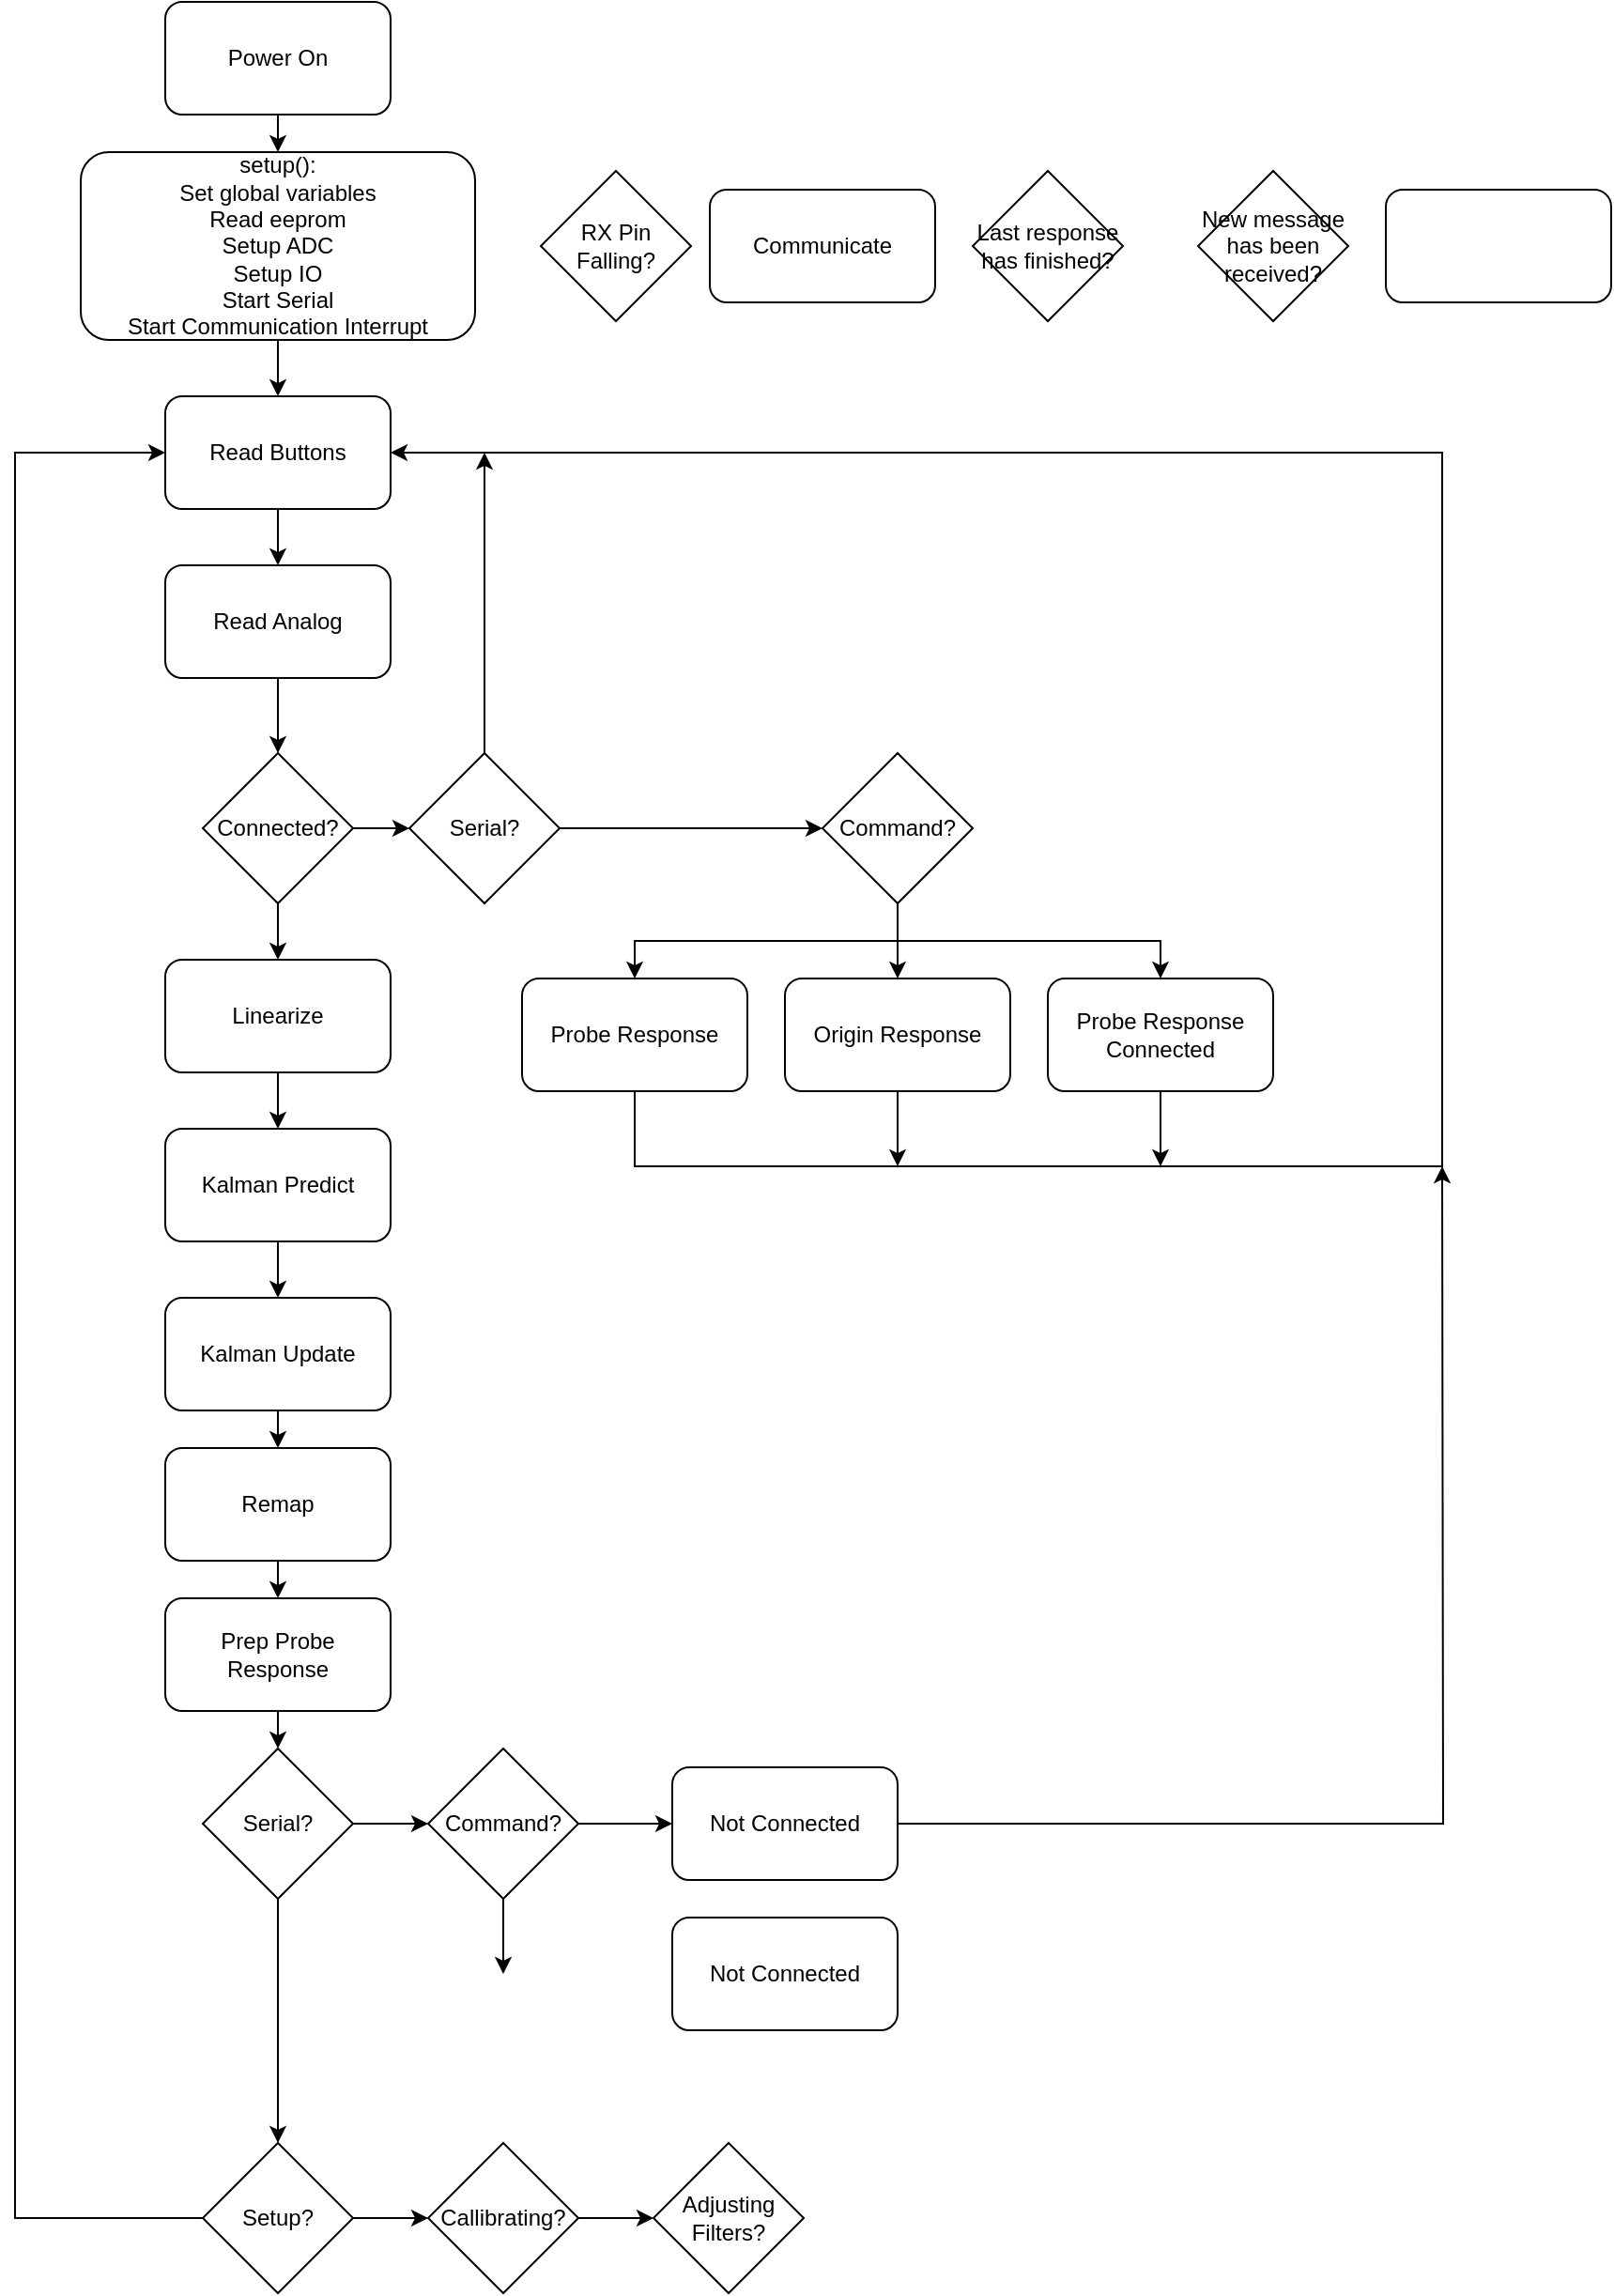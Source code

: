 <mxfile version="16.1.2" type="device"><diagram id="C5RBs43oDa-KdzZeNtuy" name="Page-1"><mxGraphModel dx="1422" dy="875" grid="1" gridSize="10" guides="1" tooltips="1" connect="1" arrows="1" fold="1" page="1" pageScale="1" pageWidth="1100" pageHeight="1700" math="0" shadow="0"><root><mxCell id="WIyWlLk6GJQsqaUBKTNV-0"/><mxCell id="WIyWlLk6GJQsqaUBKTNV-1" parent="WIyWlLk6GJQsqaUBKTNV-0"/><mxCell id="0jebbwYgDAoN2FmGS8JJ-3" style="edgeStyle=orthogonalEdgeStyle;rounded=0;orthogonalLoop=1;jettySize=auto;html=1;exitX=0.5;exitY=1;exitDx=0;exitDy=0;entryX=0.5;entryY=0;entryDx=0;entryDy=0;" parent="WIyWlLk6GJQsqaUBKTNV-1" source="0jebbwYgDAoN2FmGS8JJ-0" target="0jebbwYgDAoN2FmGS8JJ-1" edge="1"><mxGeometry relative="1" as="geometry"/></mxCell><mxCell id="0jebbwYgDAoN2FmGS8JJ-0" value="Power On" style="rounded=1;whiteSpace=wrap;html=1;" parent="WIyWlLk6GJQsqaUBKTNV-1" vertex="1"><mxGeometry x="330" y="100" width="120" height="60" as="geometry"/></mxCell><mxCell id="6J4VlCVs7QtbEeNS8106-21" style="edgeStyle=orthogonalEdgeStyle;rounded=0;orthogonalLoop=1;jettySize=auto;html=1;exitX=0.5;exitY=1;exitDx=0;exitDy=0;entryX=0.5;entryY=0;entryDx=0;entryDy=0;" parent="WIyWlLk6GJQsqaUBKTNV-1" source="0jebbwYgDAoN2FmGS8JJ-1" target="6J4VlCVs7QtbEeNS8106-19" edge="1"><mxGeometry relative="1" as="geometry"/></mxCell><mxCell id="0jebbwYgDAoN2FmGS8JJ-1" value="setup():&lt;br&gt;Set global variables&lt;br&gt;Read eeprom&lt;br&gt;Setup ADC&lt;br&gt;Setup IO&lt;br&gt;Start Serial&lt;br&gt;Start Communication Interrupt" style="rounded=1;whiteSpace=wrap;html=1;" parent="WIyWlLk6GJQsqaUBKTNV-1" vertex="1"><mxGeometry x="285" y="180" width="210" height="100" as="geometry"/></mxCell><mxCell id="6J4VlCVs7QtbEeNS8106-8" style="edgeStyle=orthogonalEdgeStyle;rounded=0;orthogonalLoop=1;jettySize=auto;html=1;exitX=1;exitY=0.5;exitDx=0;exitDy=0;entryX=0;entryY=0.5;entryDx=0;entryDy=0;" parent="WIyWlLk6GJQsqaUBKTNV-1" source="6J4VlCVs7QtbEeNS8106-0" edge="1"><mxGeometry relative="1" as="geometry"><mxPoint x="460" y="540" as="targetPoint"/></mxGeometry></mxCell><mxCell id="6J4VlCVs7QtbEeNS8106-25" style="edgeStyle=orthogonalEdgeStyle;rounded=0;orthogonalLoop=1;jettySize=auto;html=1;exitX=0.5;exitY=1;exitDx=0;exitDy=0;entryX=0.5;entryY=0;entryDx=0;entryDy=0;" parent="WIyWlLk6GJQsqaUBKTNV-1" source="6J4VlCVs7QtbEeNS8106-0" target="6J4VlCVs7QtbEeNS8106-15" edge="1"><mxGeometry relative="1" as="geometry"/></mxCell><mxCell id="6J4VlCVs7QtbEeNS8106-0" value="Connected?" style="rhombus;whiteSpace=wrap;html=1;" parent="WIyWlLk6GJQsqaUBKTNV-1" vertex="1"><mxGeometry x="350" y="500" width="80" height="80" as="geometry"/></mxCell><mxCell id="6J4VlCVs7QtbEeNS8106-9" style="edgeStyle=orthogonalEdgeStyle;rounded=0;orthogonalLoop=1;jettySize=auto;html=1;entryX=0;entryY=0.5;entryDx=0;entryDy=0;exitX=1;exitY=0.5;exitDx=0;exitDy=0;" parent="WIyWlLk6GJQsqaUBKTNV-1" source="6J4VlCVs7QtbEeNS8106-29" target="6J4VlCVs7QtbEeNS8106-2" edge="1"><mxGeometry relative="1" as="geometry"><mxPoint x="640" y="540" as="sourcePoint"/></mxGeometry></mxCell><mxCell id="6J4VlCVs7QtbEeNS8106-10" style="edgeStyle=orthogonalEdgeStyle;rounded=0;orthogonalLoop=1;jettySize=auto;html=1;exitX=0.5;exitY=1;exitDx=0;exitDy=0;entryX=0.5;entryY=0;entryDx=0;entryDy=0;" parent="WIyWlLk6GJQsqaUBKTNV-1" source="6J4VlCVs7QtbEeNS8106-2" target="6J4VlCVs7QtbEeNS8106-5" edge="1"><mxGeometry relative="1" as="geometry"/></mxCell><mxCell id="6J4VlCVs7QtbEeNS8106-11" style="edgeStyle=orthogonalEdgeStyle;rounded=0;orthogonalLoop=1;jettySize=auto;html=1;exitX=0.5;exitY=1;exitDx=0;exitDy=0;entryX=0.5;entryY=0;entryDx=0;entryDy=0;" parent="WIyWlLk6GJQsqaUBKTNV-1" source="6J4VlCVs7QtbEeNS8106-2" target="6J4VlCVs7QtbEeNS8106-3" edge="1"><mxGeometry relative="1" as="geometry"/></mxCell><mxCell id="6J4VlCVs7QtbEeNS8106-12" style="edgeStyle=orthogonalEdgeStyle;rounded=0;orthogonalLoop=1;jettySize=auto;html=1;exitX=0.5;exitY=1;exitDx=0;exitDy=0;entryX=0.5;entryY=0;entryDx=0;entryDy=0;" parent="WIyWlLk6GJQsqaUBKTNV-1" source="6J4VlCVs7QtbEeNS8106-2" target="6J4VlCVs7QtbEeNS8106-6" edge="1"><mxGeometry relative="1" as="geometry"/></mxCell><mxCell id="6J4VlCVs7QtbEeNS8106-2" value="Command?" style="rhombus;whiteSpace=wrap;html=1;" parent="WIyWlLk6GJQsqaUBKTNV-1" vertex="1"><mxGeometry x="680" y="500" width="80" height="80" as="geometry"/></mxCell><mxCell id="6J4VlCVs7QtbEeNS8106-14" style="edgeStyle=orthogonalEdgeStyle;rounded=0;orthogonalLoop=1;jettySize=auto;html=1;exitX=0.5;exitY=1;exitDx=0;exitDy=0;entryX=1;entryY=0.5;entryDx=0;entryDy=0;" parent="WIyWlLk6GJQsqaUBKTNV-1" source="6J4VlCVs7QtbEeNS8106-3" target="6J4VlCVs7QtbEeNS8106-19" edge="1"><mxGeometry relative="1" as="geometry"><mxPoint x="1070" y="350" as="targetPoint"/><Array as="points"><mxPoint x="580" y="720"/><mxPoint x="1010" y="720"/><mxPoint x="1010" y="340"/></Array></mxGeometry></mxCell><mxCell id="6J4VlCVs7QtbEeNS8106-3" value="Probe Response" style="rounded=1;whiteSpace=wrap;html=1;" parent="WIyWlLk6GJQsqaUBKTNV-1" vertex="1"><mxGeometry x="520" y="620" width="120" height="60" as="geometry"/></mxCell><mxCell id="6J4VlCVs7QtbEeNS8106-17" style="edgeStyle=orthogonalEdgeStyle;rounded=0;orthogonalLoop=1;jettySize=auto;html=1;exitX=0.5;exitY=1;exitDx=0;exitDy=0;" parent="WIyWlLk6GJQsqaUBKTNV-1" source="6J4VlCVs7QtbEeNS8106-5" edge="1"><mxGeometry relative="1" as="geometry"><mxPoint x="720" y="720" as="targetPoint"/></mxGeometry></mxCell><mxCell id="6J4VlCVs7QtbEeNS8106-5" value="Origin Response" style="rounded=1;whiteSpace=wrap;html=1;" parent="WIyWlLk6GJQsqaUBKTNV-1" vertex="1"><mxGeometry x="660" y="620" width="120" height="60" as="geometry"/></mxCell><mxCell id="6J4VlCVs7QtbEeNS8106-24" style="edgeStyle=orthogonalEdgeStyle;rounded=0;orthogonalLoop=1;jettySize=auto;html=1;exitX=0.5;exitY=1;exitDx=0;exitDy=0;" parent="WIyWlLk6GJQsqaUBKTNV-1" source="6J4VlCVs7QtbEeNS8106-6" edge="1"><mxGeometry relative="1" as="geometry"><mxPoint x="860" y="720" as="targetPoint"/></mxGeometry></mxCell><mxCell id="6J4VlCVs7QtbEeNS8106-6" value="Probe Response&lt;br&gt;Connected" style="rounded=1;whiteSpace=wrap;html=1;" parent="WIyWlLk6GJQsqaUBKTNV-1" vertex="1"><mxGeometry x="800" y="620" width="120" height="60" as="geometry"/></mxCell><mxCell id="6J4VlCVs7QtbEeNS8106-34" style="edgeStyle=orthogonalEdgeStyle;rounded=0;orthogonalLoop=1;jettySize=auto;html=1;exitX=0.5;exitY=1;exitDx=0;exitDy=0;entryX=0.5;entryY=0;entryDx=0;entryDy=0;" parent="WIyWlLk6GJQsqaUBKTNV-1" source="6J4VlCVs7QtbEeNS8106-15" target="6J4VlCVs7QtbEeNS8106-33" edge="1"><mxGeometry relative="1" as="geometry"/></mxCell><mxCell id="6J4VlCVs7QtbEeNS8106-15" value="Linearize" style="rounded=1;whiteSpace=wrap;html=1;" parent="WIyWlLk6GJQsqaUBKTNV-1" vertex="1"><mxGeometry x="330" y="610" width="120" height="60" as="geometry"/></mxCell><mxCell id="6J4VlCVs7QtbEeNS8106-22" style="edgeStyle=orthogonalEdgeStyle;rounded=0;orthogonalLoop=1;jettySize=auto;html=1;exitX=0.5;exitY=1;exitDx=0;exitDy=0;entryX=0.5;entryY=0;entryDx=0;entryDy=0;" parent="WIyWlLk6GJQsqaUBKTNV-1" source="6J4VlCVs7QtbEeNS8106-19" target="6J4VlCVs7QtbEeNS8106-20" edge="1"><mxGeometry relative="1" as="geometry"/></mxCell><mxCell id="6J4VlCVs7QtbEeNS8106-19" value="Read Buttons" style="rounded=1;whiteSpace=wrap;html=1;" parent="WIyWlLk6GJQsqaUBKTNV-1" vertex="1"><mxGeometry x="330" y="310" width="120" height="60" as="geometry"/></mxCell><mxCell id="6J4VlCVs7QtbEeNS8106-30" style="edgeStyle=orthogonalEdgeStyle;rounded=0;orthogonalLoop=1;jettySize=auto;html=1;exitX=0.5;exitY=1;exitDx=0;exitDy=0;entryX=0.5;entryY=0;entryDx=0;entryDy=0;" parent="WIyWlLk6GJQsqaUBKTNV-1" source="6J4VlCVs7QtbEeNS8106-20" target="6J4VlCVs7QtbEeNS8106-0" edge="1"><mxGeometry relative="1" as="geometry"/></mxCell><mxCell id="6J4VlCVs7QtbEeNS8106-20" value="Read Analog" style="rounded=1;whiteSpace=wrap;html=1;" parent="WIyWlLk6GJQsqaUBKTNV-1" vertex="1"><mxGeometry x="330" y="400" width="120" height="60" as="geometry"/></mxCell><mxCell id="6J4VlCVs7QtbEeNS8106-31" style="edgeStyle=orthogonalEdgeStyle;rounded=0;orthogonalLoop=1;jettySize=auto;html=1;exitX=0.5;exitY=0;exitDx=0;exitDy=0;" parent="WIyWlLk6GJQsqaUBKTNV-1" source="6J4VlCVs7QtbEeNS8106-29" edge="1"><mxGeometry relative="1" as="geometry"><mxPoint x="500" y="340" as="targetPoint"/></mxGeometry></mxCell><mxCell id="6J4VlCVs7QtbEeNS8106-29" value="Serial?" style="rhombus;whiteSpace=wrap;html=1;" parent="WIyWlLk6GJQsqaUBKTNV-1" vertex="1"><mxGeometry x="460" y="500" width="80" height="80" as="geometry"/></mxCell><mxCell id="6J4VlCVs7QtbEeNS8106-37" style="edgeStyle=orthogonalEdgeStyle;rounded=0;orthogonalLoop=1;jettySize=auto;html=1;exitX=0.5;exitY=1;exitDx=0;exitDy=0;entryX=0.5;entryY=0;entryDx=0;entryDy=0;" parent="WIyWlLk6GJQsqaUBKTNV-1" source="6J4VlCVs7QtbEeNS8106-33" target="6J4VlCVs7QtbEeNS8106-36" edge="1"><mxGeometry relative="1" as="geometry"/></mxCell><mxCell id="6J4VlCVs7QtbEeNS8106-33" value="Kalman Predict" style="rounded=1;whiteSpace=wrap;html=1;" parent="WIyWlLk6GJQsqaUBKTNV-1" vertex="1"><mxGeometry x="330" y="700" width="120" height="60" as="geometry"/></mxCell><mxCell id="6J4VlCVs7QtbEeNS8106-47" style="edgeStyle=orthogonalEdgeStyle;rounded=0;orthogonalLoop=1;jettySize=auto;html=1;exitX=0.5;exitY=1;exitDx=0;exitDy=0;entryX=0.5;entryY=0;entryDx=0;entryDy=0;" parent="WIyWlLk6GJQsqaUBKTNV-1" source="6J4VlCVs7QtbEeNS8106-36" target="6J4VlCVs7QtbEeNS8106-46" edge="1"><mxGeometry relative="1" as="geometry"/></mxCell><mxCell id="6J4VlCVs7QtbEeNS8106-36" value="Kalman Update" style="rounded=1;whiteSpace=wrap;html=1;" parent="WIyWlLk6GJQsqaUBKTNV-1" vertex="1"><mxGeometry x="330" y="790" width="120" height="60" as="geometry"/></mxCell><mxCell id="6J4VlCVs7QtbEeNS8106-52" style="edgeStyle=orthogonalEdgeStyle;rounded=0;orthogonalLoop=1;jettySize=auto;html=1;exitX=0.5;exitY=1;exitDx=0;exitDy=0;entryX=0.5;entryY=0;entryDx=0;entryDy=0;" parent="WIyWlLk6GJQsqaUBKTNV-1" source="6J4VlCVs7QtbEeNS8106-38" target="6J4VlCVs7QtbEeNS8106-51" edge="1"><mxGeometry relative="1" as="geometry"/></mxCell><mxCell id="6J4VlCVs7QtbEeNS8106-38" value="Prep Probe Response" style="rounded=1;whiteSpace=wrap;html=1;" parent="WIyWlLk6GJQsqaUBKTNV-1" vertex="1"><mxGeometry x="330" y="950" width="120" height="60" as="geometry"/></mxCell><mxCell id="6J4VlCVs7QtbEeNS8106-45" style="edgeStyle=orthogonalEdgeStyle;rounded=0;orthogonalLoop=1;jettySize=auto;html=1;exitX=0;exitY=0.5;exitDx=0;exitDy=0;entryX=0;entryY=0.5;entryDx=0;entryDy=0;" parent="WIyWlLk6GJQsqaUBKTNV-1" source="6J4VlCVs7QtbEeNS8106-41" target="6J4VlCVs7QtbEeNS8106-19" edge="1"><mxGeometry relative="1" as="geometry"><Array as="points"><mxPoint x="250" y="1280"/><mxPoint x="250" y="340"/></Array></mxGeometry></mxCell><mxCell id="6J4VlCVs7QtbEeNS8106-49" style="edgeStyle=orthogonalEdgeStyle;rounded=0;orthogonalLoop=1;jettySize=auto;html=1;exitX=1;exitY=0.5;exitDx=0;exitDy=0;entryX=0;entryY=0.5;entryDx=0;entryDy=0;" parent="WIyWlLk6GJQsqaUBKTNV-1" source="6J4VlCVs7QtbEeNS8106-41" target="6J4VlCVs7QtbEeNS8106-42" edge="1"><mxGeometry relative="1" as="geometry"/></mxCell><mxCell id="6J4VlCVs7QtbEeNS8106-41" value="Setup?" style="rhombus;whiteSpace=wrap;html=1;" parent="WIyWlLk6GJQsqaUBKTNV-1" vertex="1"><mxGeometry x="350" y="1240" width="80" height="80" as="geometry"/></mxCell><mxCell id="6J4VlCVs7QtbEeNS8106-50" style="edgeStyle=orthogonalEdgeStyle;rounded=0;orthogonalLoop=1;jettySize=auto;html=1;exitX=1;exitY=0.5;exitDx=0;exitDy=0;entryX=0;entryY=0.5;entryDx=0;entryDy=0;" parent="WIyWlLk6GJQsqaUBKTNV-1" source="6J4VlCVs7QtbEeNS8106-42" target="6J4VlCVs7QtbEeNS8106-43" edge="1"><mxGeometry relative="1" as="geometry"/></mxCell><mxCell id="6J4VlCVs7QtbEeNS8106-42" value="Callibrating?" style="rhombus;whiteSpace=wrap;html=1;" parent="WIyWlLk6GJQsqaUBKTNV-1" vertex="1"><mxGeometry x="470" y="1240" width="80" height="80" as="geometry"/></mxCell><mxCell id="6J4VlCVs7QtbEeNS8106-43" value="Adjusting Filters?" style="rhombus;whiteSpace=wrap;html=1;" parent="WIyWlLk6GJQsqaUBKTNV-1" vertex="1"><mxGeometry x="590" y="1240" width="80" height="80" as="geometry"/></mxCell><mxCell id="6J4VlCVs7QtbEeNS8106-48" style="edgeStyle=orthogonalEdgeStyle;rounded=0;orthogonalLoop=1;jettySize=auto;html=1;exitX=0.5;exitY=1;exitDx=0;exitDy=0;entryX=0.5;entryY=0;entryDx=0;entryDy=0;" parent="WIyWlLk6GJQsqaUBKTNV-1" source="6J4VlCVs7QtbEeNS8106-46" target="6J4VlCVs7QtbEeNS8106-38" edge="1"><mxGeometry relative="1" as="geometry"/></mxCell><mxCell id="6J4VlCVs7QtbEeNS8106-46" value="Remap" style="rounded=1;whiteSpace=wrap;html=1;" parent="WIyWlLk6GJQsqaUBKTNV-1" vertex="1"><mxGeometry x="330" y="870" width="120" height="60" as="geometry"/></mxCell><mxCell id="6J4VlCVs7QtbEeNS8106-53" style="edgeStyle=orthogonalEdgeStyle;rounded=0;orthogonalLoop=1;jettySize=auto;html=1;exitX=0.5;exitY=1;exitDx=0;exitDy=0;entryX=0.5;entryY=0;entryDx=0;entryDy=0;" parent="WIyWlLk6GJQsqaUBKTNV-1" source="6J4VlCVs7QtbEeNS8106-51" target="6J4VlCVs7QtbEeNS8106-41" edge="1"><mxGeometry relative="1" as="geometry"/></mxCell><mxCell id="6J4VlCVs7QtbEeNS8106-54" style="edgeStyle=orthogonalEdgeStyle;rounded=0;orthogonalLoop=1;jettySize=auto;html=1;exitX=1;exitY=0.5;exitDx=0;exitDy=0;entryX=0;entryY=0.5;entryDx=0;entryDy=0;" parent="WIyWlLk6GJQsqaUBKTNV-1" source="6J4VlCVs7QtbEeNS8106-51" target="6J4VlCVs7QtbEeNS8106-56" edge="1"><mxGeometry relative="1" as="geometry"><mxPoint x="490" y="1070.167" as="targetPoint"/></mxGeometry></mxCell><mxCell id="6J4VlCVs7QtbEeNS8106-51" value="Serial?" style="rhombus;whiteSpace=wrap;html=1;" parent="WIyWlLk6GJQsqaUBKTNV-1" vertex="1"><mxGeometry x="350" y="1030" width="80" height="80" as="geometry"/></mxCell><mxCell id="6J4VlCVs7QtbEeNS8106-57" style="edgeStyle=orthogonalEdgeStyle;rounded=0;orthogonalLoop=1;jettySize=auto;html=1;" parent="WIyWlLk6GJQsqaUBKTNV-1" source="6J4VlCVs7QtbEeNS8106-56" edge="1"><mxGeometry relative="1" as="geometry"><mxPoint x="600" y="1070.0" as="targetPoint"/></mxGeometry></mxCell><mxCell id="6J4VlCVs7QtbEeNS8106-61" style="edgeStyle=orthogonalEdgeStyle;rounded=0;orthogonalLoop=1;jettySize=auto;html=1;" parent="WIyWlLk6GJQsqaUBKTNV-1" source="6J4VlCVs7QtbEeNS8106-56" edge="1"><mxGeometry relative="1" as="geometry"><mxPoint x="510" y="1150.0" as="targetPoint"/></mxGeometry></mxCell><mxCell id="6J4VlCVs7QtbEeNS8106-56" value="Command?" style="rhombus;whiteSpace=wrap;html=1;" parent="WIyWlLk6GJQsqaUBKTNV-1" vertex="1"><mxGeometry x="470" y="1030" width="80" height="80" as="geometry"/></mxCell><mxCell id="6J4VlCVs7QtbEeNS8106-59" style="edgeStyle=orthogonalEdgeStyle;rounded=0;orthogonalLoop=1;jettySize=auto;html=1;" parent="WIyWlLk6GJQsqaUBKTNV-1" source="6J4VlCVs7QtbEeNS8106-58" edge="1"><mxGeometry relative="1" as="geometry"><mxPoint x="1010" y="720" as="targetPoint"/></mxGeometry></mxCell><mxCell id="6J4VlCVs7QtbEeNS8106-58" value="Not Connected" style="rounded=1;whiteSpace=wrap;html=1;" parent="WIyWlLk6GJQsqaUBKTNV-1" vertex="1"><mxGeometry x="600" y="1040" width="120" height="60" as="geometry"/></mxCell><mxCell id="6J4VlCVs7QtbEeNS8106-60" value="Not Connected" style="rounded=1;whiteSpace=wrap;html=1;" parent="WIyWlLk6GJQsqaUBKTNV-1" vertex="1"><mxGeometry x="600" y="1120" width="120" height="60" as="geometry"/></mxCell><mxCell id="lpSNnUvoEKjffmYuPYzg-0" value="RX Pin Falling?" style="rhombus;whiteSpace=wrap;html=1;" vertex="1" parent="WIyWlLk6GJQsqaUBKTNV-1"><mxGeometry x="530" y="190" width="80" height="80" as="geometry"/></mxCell><mxCell id="lpSNnUvoEKjffmYuPYzg-1" value="Last response has finished?" style="rhombus;whiteSpace=wrap;html=1;" vertex="1" parent="WIyWlLk6GJQsqaUBKTNV-1"><mxGeometry x="760" y="190" width="80" height="80" as="geometry"/></mxCell><mxCell id="lpSNnUvoEKjffmYuPYzg-2" value="Communicate" style="rounded=1;whiteSpace=wrap;html=1;" vertex="1" parent="WIyWlLk6GJQsqaUBKTNV-1"><mxGeometry x="620" y="200" width="120" height="60" as="geometry"/></mxCell><mxCell id="lpSNnUvoEKjffmYuPYzg-3" value="New message has been received?" style="rhombus;whiteSpace=wrap;html=1;" vertex="1" parent="WIyWlLk6GJQsqaUBKTNV-1"><mxGeometry x="880" y="190" width="80" height="80" as="geometry"/></mxCell><mxCell id="lpSNnUvoEKjffmYuPYzg-4" value="" style="rounded=1;whiteSpace=wrap;html=1;" vertex="1" parent="WIyWlLk6GJQsqaUBKTNV-1"><mxGeometry x="980" y="200" width="120" height="60" as="geometry"/></mxCell></root></mxGraphModel></diagram></mxfile>